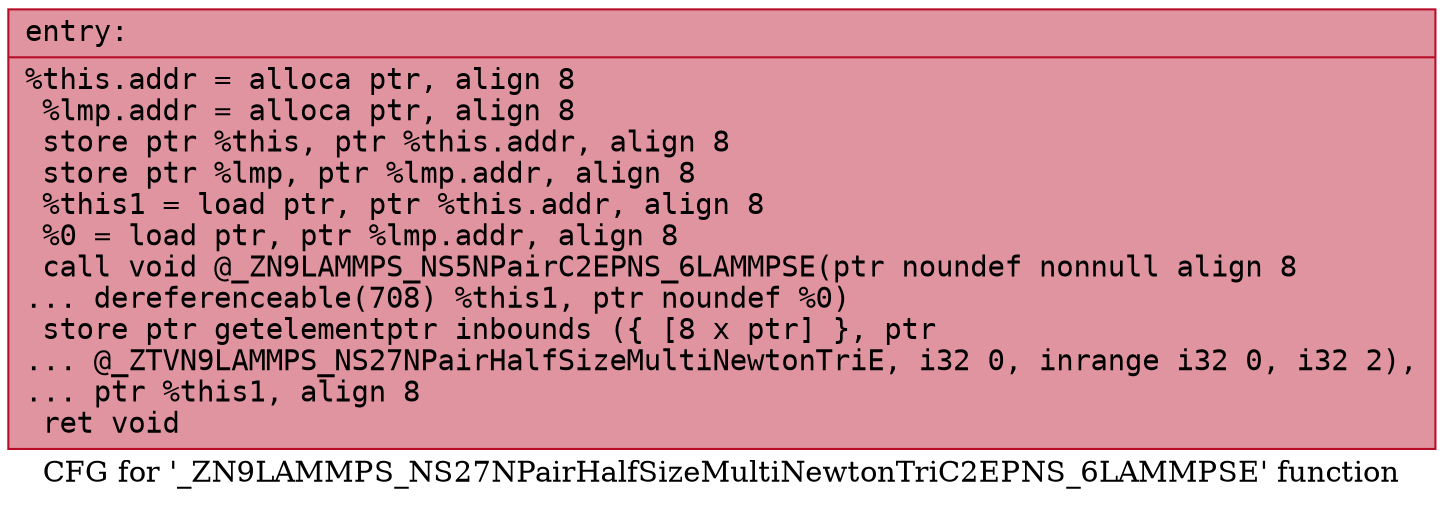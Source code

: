 digraph "CFG for '_ZN9LAMMPS_NS27NPairHalfSizeMultiNewtonTriC2EPNS_6LAMMPSE' function" {
	label="CFG for '_ZN9LAMMPS_NS27NPairHalfSizeMultiNewtonTriC2EPNS_6LAMMPSE' function";

	Node0x55d7b42710a0 [shape=record,color="#b70d28ff", style=filled, fillcolor="#b70d2870" fontname="Courier",label="{entry:\l|  %this.addr = alloca ptr, align 8\l  %lmp.addr = alloca ptr, align 8\l  store ptr %this, ptr %this.addr, align 8\l  store ptr %lmp, ptr %lmp.addr, align 8\l  %this1 = load ptr, ptr %this.addr, align 8\l  %0 = load ptr, ptr %lmp.addr, align 8\l  call void @_ZN9LAMMPS_NS5NPairC2EPNS_6LAMMPSE(ptr noundef nonnull align 8\l... dereferenceable(708) %this1, ptr noundef %0)\l  store ptr getelementptr inbounds (\{ [8 x ptr] \}, ptr\l... @_ZTVN9LAMMPS_NS27NPairHalfSizeMultiNewtonTriE, i32 0, inrange i32 0, i32 2),\l... ptr %this1, align 8\l  ret void\l}"];
}
